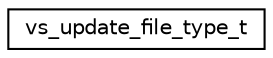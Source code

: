 digraph "Graphical Class Hierarchy"
{
 // LATEX_PDF_SIZE
  edge [fontname="Helvetica",fontsize="10",labelfontname="Helvetica",labelfontsize="10"];
  node [fontname="Helvetica",fontsize="10",shape=record];
  rankdir="LR";
  Node0 [label="vs_update_file_type_t",height=0.2,width=0.4,color="black", fillcolor="white", style="filled",URL="$structvs__update__file__type__t.html",tooltip="File type information."];
}
